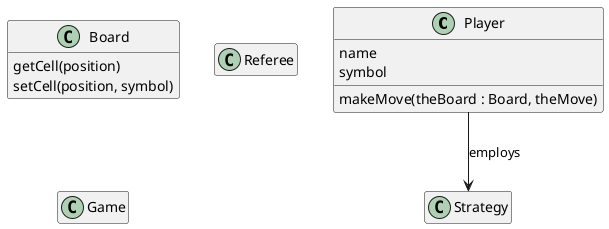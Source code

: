 @startuml
hide empty members

class Player {
    name
    symbol

    makeMove(theBoard : Board, theMove)
}

class Board {
    getCell(position)
    setCell(position, symbol)
}

class Strategy {

}

class Referee {

}

class Game {

}


Player --> Strategy: employs

@enduml